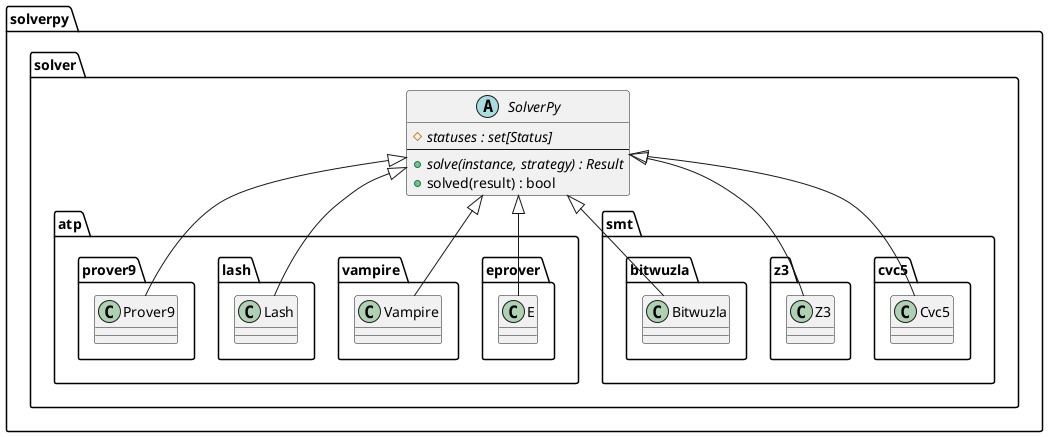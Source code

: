 @startuml
skinparam backgroundColor transparent

abstract class solverpy.solver.SolverPy {
  {abstract} # statuses : set[Status]
  --
  {abstract} + solve(instance, strategy) : Result
  + solved(result) : bool
}

class solverpy.solver.atp.eprover.E extends solverpy.solver.SolverPy
class solverpy.solver.atp.vampire.Vampire extends solverpy.solver.SolverPy
class solverpy.solver.atp.lash.Lash extends solverpy.solver.SolverPy
class solverpy.solver.atp.prover9.Prover9 extends solverpy.solver.SolverPy

class solverpy.solver.smt.cvc5.Cvc5 extends solverpy.solver.SolverPy
class solverpy.solver.smt.z3.Z3 extends solverpy.solver.SolverPy
class solverpy.solver.smt.bitwuzla.Bitwuzla extends solverpy.solver.SolverPy
@enduml
